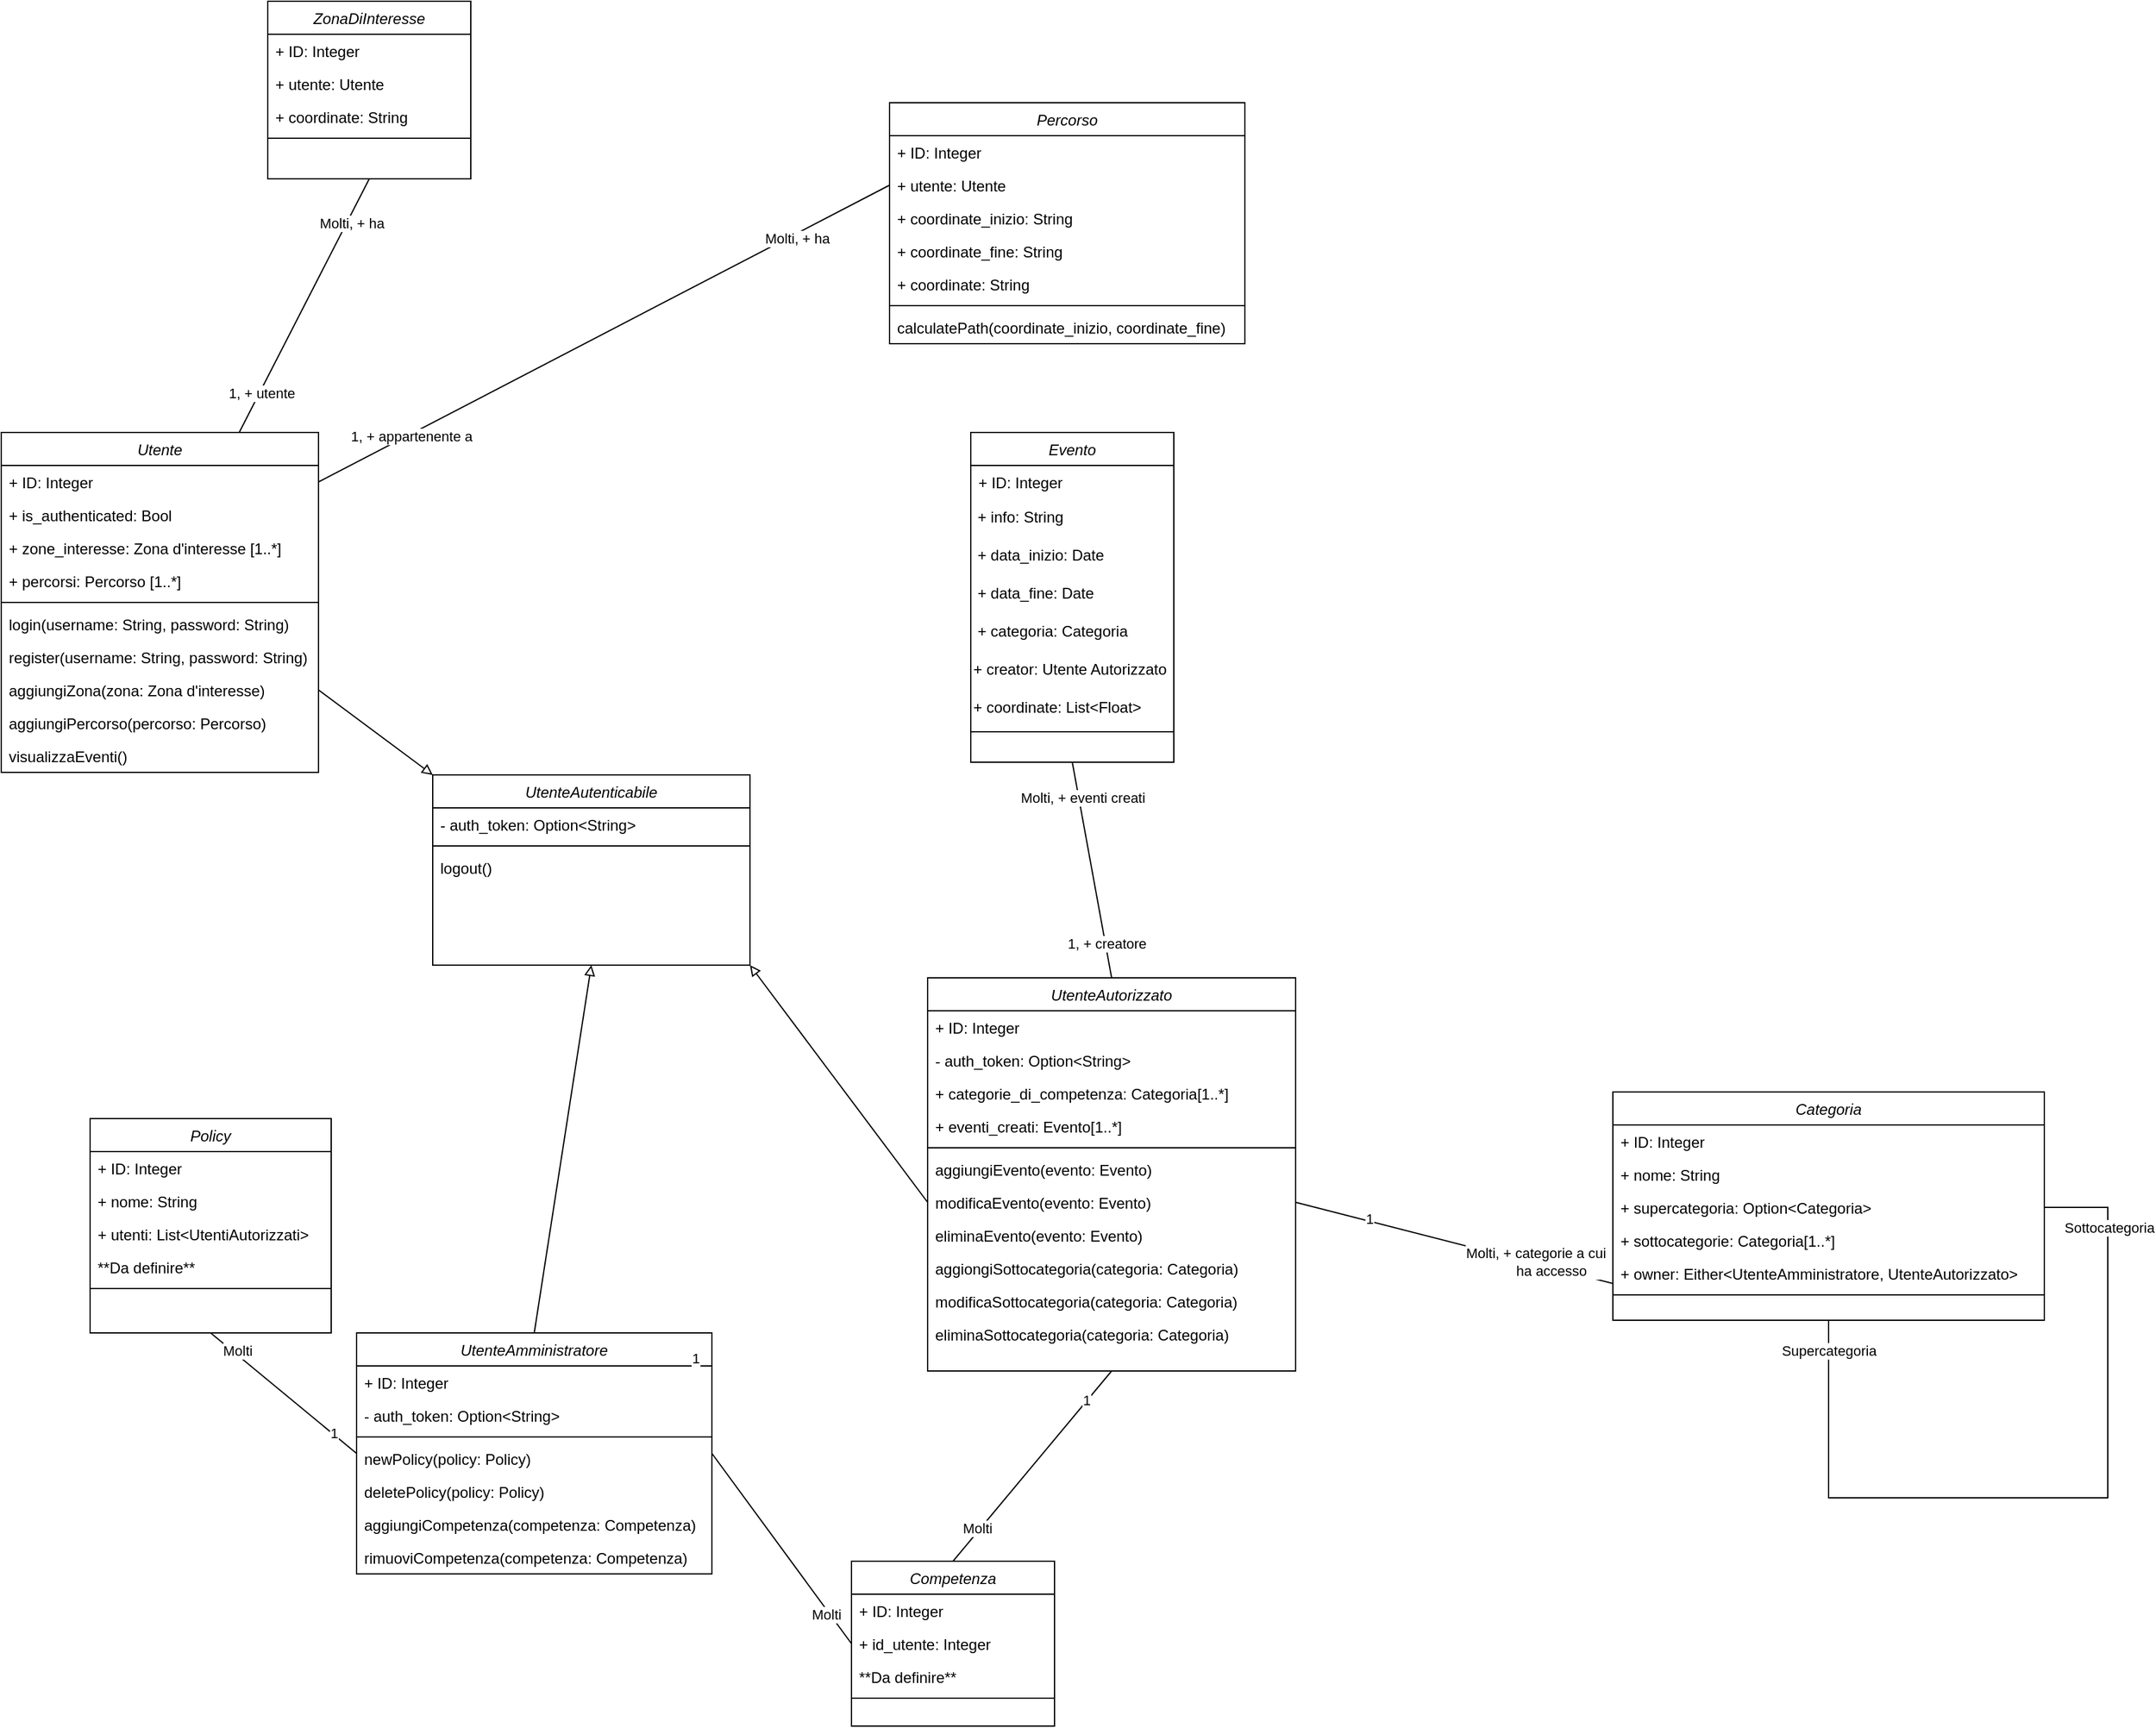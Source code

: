 <mxfile version="24.2.5" type="device">
  <diagram id="C5RBs43oDa-KdzZeNtuy" name="Page-1">
    <mxGraphModel dx="2636" dy="3229" grid="1" gridSize="10" guides="1" tooltips="1" connect="1" arrows="1" fold="1" page="1" pageScale="1" pageWidth="827" pageHeight="1169" math="0" shadow="0">
      <root>
        <mxCell id="WIyWlLk6GJQsqaUBKTNV-0" />
        <mxCell id="WIyWlLk6GJQsqaUBKTNV-1" parent="WIyWlLk6GJQsqaUBKTNV-0" />
        <mxCell id="zkfFHV4jXpPFQw0GAbJ--0" value="Utente" style="swimlane;fontStyle=2;align=center;verticalAlign=top;childLayout=stackLayout;horizontal=1;startSize=26;horizontalStack=0;resizeParent=1;resizeLast=0;collapsible=1;marginBottom=0;rounded=0;shadow=0;strokeWidth=1;" parent="WIyWlLk6GJQsqaUBKTNV-1" vertex="1">
          <mxGeometry x="-430" y="10" width="250" height="268" as="geometry">
            <mxRectangle x="220" y="120" width="160" height="26" as="alternateBounds" />
          </mxGeometry>
        </mxCell>
        <mxCell id="zkfFHV4jXpPFQw0GAbJ--1" value="+ ID: Integer" style="text;align=left;verticalAlign=top;spacingLeft=4;spacingRight=4;overflow=hidden;rotatable=0;points=[[0,0.5],[1,0.5]];portConstraint=eastwest;" parent="zkfFHV4jXpPFQw0GAbJ--0" vertex="1">
          <mxGeometry y="26" width="250" height="26" as="geometry" />
        </mxCell>
        <mxCell id="cZrbdKgeAOXJU-vo9ImC-42" value="+ is_authenticated: Bool" style="text;align=left;verticalAlign=top;spacingLeft=4;spacingRight=4;overflow=hidden;rotatable=0;points=[[0,0.5],[1,0.5]];portConstraint=eastwest;" parent="zkfFHV4jXpPFQw0GAbJ--0" vertex="1">
          <mxGeometry y="52" width="250" height="26" as="geometry" />
        </mxCell>
        <mxCell id="cZrbdKgeAOXJU-vo9ImC-11" value="+ zone_interesse: Zona d&#39;interesse [1..*]" style="text;align=left;verticalAlign=top;spacingLeft=4;spacingRight=4;overflow=hidden;rotatable=0;points=[[0,0.5],[1,0.5]];portConstraint=eastwest;" parent="zkfFHV4jXpPFQw0GAbJ--0" vertex="1">
          <mxGeometry y="78" width="250" height="26" as="geometry" />
        </mxCell>
        <mxCell id="cZrbdKgeAOXJU-vo9ImC-12" value="+ percorsi: Percorso [1..*]" style="text;align=left;verticalAlign=top;spacingLeft=4;spacingRight=4;overflow=hidden;rotatable=0;points=[[0,0.5],[1,0.5]];portConstraint=eastwest;" parent="zkfFHV4jXpPFQw0GAbJ--0" vertex="1">
          <mxGeometry y="104" width="250" height="26" as="geometry" />
        </mxCell>
        <mxCell id="zkfFHV4jXpPFQw0GAbJ--4" value="" style="line;html=1;strokeWidth=1;align=left;verticalAlign=middle;spacingTop=-1;spacingLeft=3;spacingRight=3;rotatable=0;labelPosition=right;points=[];portConstraint=eastwest;" parent="zkfFHV4jXpPFQw0GAbJ--0" vertex="1">
          <mxGeometry y="130" width="250" height="8" as="geometry" />
        </mxCell>
        <mxCell id="cZrbdKgeAOXJU-vo9ImC-37" value="login(username: String, password: String)" style="text;align=left;verticalAlign=top;spacingLeft=4;spacingRight=4;overflow=hidden;rotatable=0;points=[[0,0.5],[1,0.5]];portConstraint=eastwest;" parent="zkfFHV4jXpPFQw0GAbJ--0" vertex="1">
          <mxGeometry y="138" width="250" height="26" as="geometry" />
        </mxCell>
        <mxCell id="cZrbdKgeAOXJU-vo9ImC-38" value="register(username: String, password: String)" style="text;align=left;verticalAlign=top;spacingLeft=4;spacingRight=4;overflow=hidden;rotatable=0;points=[[0,0.5],[1,0.5]];portConstraint=eastwest;" parent="zkfFHV4jXpPFQw0GAbJ--0" vertex="1">
          <mxGeometry y="164" width="250" height="26" as="geometry" />
        </mxCell>
        <mxCell id="zNbjggIn-LUsoocqGlM0-56" value="aggiungiZona(zona: Zona d&#39;interesse)" style="text;align=left;verticalAlign=top;spacingLeft=4;spacingRight=4;overflow=hidden;rotatable=0;points=[[0,0.5],[1,0.5]];portConstraint=eastwest;" parent="zkfFHV4jXpPFQw0GAbJ--0" vertex="1">
          <mxGeometry y="190" width="250" height="26" as="geometry" />
        </mxCell>
        <mxCell id="zNbjggIn-LUsoocqGlM0-57" value="aggiungiPercorso(percorso: Percorso)" style="text;align=left;verticalAlign=top;spacingLeft=4;spacingRight=4;overflow=hidden;rotatable=0;points=[[0,0.5],[1,0.5]];portConstraint=eastwest;" parent="zkfFHV4jXpPFQw0GAbJ--0" vertex="1">
          <mxGeometry y="216" width="250" height="26" as="geometry" />
        </mxCell>
        <mxCell id="zNbjggIn-LUsoocqGlM0-58" value="visualizzaEventi()" style="text;align=left;verticalAlign=top;spacingLeft=4;spacingRight=4;overflow=hidden;rotatable=0;points=[[0,0.5],[1,0.5]];portConstraint=eastwest;" parent="zkfFHV4jXpPFQw0GAbJ--0" vertex="1">
          <mxGeometry y="242" width="250" height="26" as="geometry" />
        </mxCell>
        <mxCell id="FFZJWs_gXwAfkZ4UWd3p-1" value="Percorso" style="swimlane;fontStyle=2;align=center;verticalAlign=top;childLayout=stackLayout;horizontal=1;startSize=26;horizontalStack=0;resizeParent=1;resizeLast=0;collapsible=1;marginBottom=0;rounded=0;shadow=0;strokeWidth=1;" parent="WIyWlLk6GJQsqaUBKTNV-1" vertex="1">
          <mxGeometry x="270" y="-250" width="280" height="190" as="geometry">
            <mxRectangle x="220" y="120" width="160" height="26" as="alternateBounds" />
          </mxGeometry>
        </mxCell>
        <mxCell id="FFZJWs_gXwAfkZ4UWd3p-2" value="+ ID: Integer" style="text;align=left;verticalAlign=top;spacingLeft=4;spacingRight=4;overflow=hidden;rotatable=0;points=[[0,0.5],[1,0.5]];portConstraint=eastwest;" parent="FFZJWs_gXwAfkZ4UWd3p-1" vertex="1">
          <mxGeometry y="26" width="280" height="26" as="geometry" />
        </mxCell>
        <mxCell id="zNbjggIn-LUsoocqGlM0-65" value="+ utente: Utente" style="text;align=left;verticalAlign=top;spacingLeft=4;spacingRight=4;overflow=hidden;rotatable=0;points=[[0,0.5],[1,0.5]];portConstraint=eastwest;" parent="FFZJWs_gXwAfkZ4UWd3p-1" vertex="1">
          <mxGeometry y="52" width="280" height="26" as="geometry" />
        </mxCell>
        <mxCell id="zNbjggIn-LUsoocqGlM0-66" value="+ coordinate_inizio: String" style="text;align=left;verticalAlign=top;spacingLeft=4;spacingRight=4;overflow=hidden;rotatable=0;points=[[0,0.5],[1,0.5]];portConstraint=eastwest;" parent="FFZJWs_gXwAfkZ4UWd3p-1" vertex="1">
          <mxGeometry y="78" width="280" height="26" as="geometry" />
        </mxCell>
        <mxCell id="sQRJ3BKuttc2DTppSsqU-7" value="+ coordinate_fine: String" style="text;align=left;verticalAlign=top;spacingLeft=4;spacingRight=4;overflow=hidden;rotatable=0;points=[[0,0.5],[1,0.5]];portConstraint=eastwest;" vertex="1" parent="FFZJWs_gXwAfkZ4UWd3p-1">
          <mxGeometry y="104" width="280" height="26" as="geometry" />
        </mxCell>
        <mxCell id="sQRJ3BKuttc2DTppSsqU-8" value="+ coordinate: String" style="text;align=left;verticalAlign=top;spacingLeft=4;spacingRight=4;overflow=hidden;rotatable=0;points=[[0,0.5],[1,0.5]];portConstraint=eastwest;" vertex="1" parent="FFZJWs_gXwAfkZ4UWd3p-1">
          <mxGeometry y="130" width="280" height="26" as="geometry" />
        </mxCell>
        <mxCell id="FFZJWs_gXwAfkZ4UWd3p-3" value="" style="line;html=1;strokeWidth=1;align=left;verticalAlign=middle;spacingTop=-1;spacingLeft=3;spacingRight=3;rotatable=0;labelPosition=right;points=[];portConstraint=eastwest;" parent="FFZJWs_gXwAfkZ4UWd3p-1" vertex="1">
          <mxGeometry y="156" width="280" height="8" as="geometry" />
        </mxCell>
        <mxCell id="zNbjggIn-LUsoocqGlM0-47" value="calculatePath(coordinate_inizio, coordinate_fine)" style="text;align=left;verticalAlign=top;spacingLeft=4;spacingRight=4;overflow=hidden;rotatable=0;points=[[0,0.5],[1,0.5]];portConstraint=eastwest;" parent="FFZJWs_gXwAfkZ4UWd3p-1" vertex="1">
          <mxGeometry y="164" width="280" height="26" as="geometry" />
        </mxCell>
        <mxCell id="FFZJWs_gXwAfkZ4UWd3p-11" value="UtenteAutorizzato" style="swimlane;fontStyle=2;align=center;verticalAlign=top;childLayout=stackLayout;horizontal=1;startSize=26;horizontalStack=0;resizeParent=1;resizeLast=0;collapsible=1;marginBottom=0;rounded=0;shadow=0;strokeWidth=1;" parent="WIyWlLk6GJQsqaUBKTNV-1" vertex="1">
          <mxGeometry x="300" y="440" width="290" height="310" as="geometry">
            <mxRectangle x="220" y="120" width="160" height="26" as="alternateBounds" />
          </mxGeometry>
        </mxCell>
        <mxCell id="FFZJWs_gXwAfkZ4UWd3p-12" value="+ ID: Integer" style="text;align=left;verticalAlign=top;spacingLeft=4;spacingRight=4;overflow=hidden;rotatable=0;points=[[0,0.5],[1,0.5]];portConstraint=eastwest;" parent="FFZJWs_gXwAfkZ4UWd3p-11" vertex="1">
          <mxGeometry y="26" width="290" height="26" as="geometry" />
        </mxCell>
        <mxCell id="sQRJ3BKuttc2DTppSsqU-1" value="- auth_token: Option&lt;String&gt;" style="text;align=left;verticalAlign=top;spacingLeft=4;spacingRight=4;overflow=hidden;rotatable=0;points=[[0,0.5],[1,0.5]];portConstraint=eastwest;" vertex="1" parent="FFZJWs_gXwAfkZ4UWd3p-11">
          <mxGeometry y="52" width="290" height="26" as="geometry" />
        </mxCell>
        <mxCell id="cZrbdKgeAOXJU-vo9ImC-10" value="+ categorie_di_competenza: Categoria[1..*]" style="text;align=left;verticalAlign=top;spacingLeft=4;spacingRight=4;overflow=hidden;rotatable=0;points=[[0,0.5],[1,0.5]];portConstraint=eastwest;" parent="FFZJWs_gXwAfkZ4UWd3p-11" vertex="1">
          <mxGeometry y="78" width="290" height="26" as="geometry" />
        </mxCell>
        <mxCell id="cZrbdKgeAOXJU-vo9ImC-26" value="+ eventi_creati: Evento[1..*]" style="text;align=left;verticalAlign=top;spacingLeft=4;spacingRight=4;overflow=hidden;rotatable=0;points=[[0,0.5],[1,0.5]];portConstraint=eastwest;" parent="FFZJWs_gXwAfkZ4UWd3p-11" vertex="1">
          <mxGeometry y="104" width="290" height="26" as="geometry" />
        </mxCell>
        <mxCell id="FFZJWs_gXwAfkZ4UWd3p-13" value="" style="line;html=1;strokeWidth=1;align=left;verticalAlign=middle;spacingTop=-1;spacingLeft=3;spacingRight=3;rotatable=0;labelPosition=right;points=[];portConstraint=eastwest;" parent="FFZJWs_gXwAfkZ4UWd3p-11" vertex="1">
          <mxGeometry y="130" width="290" height="8" as="geometry" />
        </mxCell>
        <mxCell id="FFZJWs_gXwAfkZ4UWd3p-22" value="aggiungiEvento(evento: Evento)" style="text;align=left;verticalAlign=top;spacingLeft=4;spacingRight=4;overflow=hidden;rotatable=0;points=[[0,0.5],[1,0.5]];portConstraint=eastwest;" parent="FFZJWs_gXwAfkZ4UWd3p-11" vertex="1">
          <mxGeometry y="138" width="290" height="26" as="geometry" />
        </mxCell>
        <mxCell id="zNbjggIn-LUsoocqGlM0-24" value="modificaEvento(evento: Evento)" style="text;align=left;verticalAlign=top;spacingLeft=4;spacingRight=4;overflow=hidden;rotatable=0;points=[[0,0.5],[1,0.5]];portConstraint=eastwest;" parent="FFZJWs_gXwAfkZ4UWd3p-11" vertex="1">
          <mxGeometry y="164" width="290" height="26" as="geometry" />
        </mxCell>
        <mxCell id="zNbjggIn-LUsoocqGlM0-25" value="eliminaEvento(evento: Evento)" style="text;align=left;verticalAlign=top;spacingLeft=4;spacingRight=4;overflow=hidden;rotatable=0;points=[[0,0.5],[1,0.5]];portConstraint=eastwest;" parent="FFZJWs_gXwAfkZ4UWd3p-11" vertex="1">
          <mxGeometry y="190" width="290" height="26" as="geometry" />
        </mxCell>
        <mxCell id="zNbjggIn-LUsoocqGlM0-26" value="aggiongiSottocategoria(categoria: Categoria)" style="text;align=left;verticalAlign=top;spacingLeft=4;spacingRight=4;overflow=hidden;rotatable=0;points=[[0,0.5],[1,0.5]];portConstraint=eastwest;" parent="FFZJWs_gXwAfkZ4UWd3p-11" vertex="1">
          <mxGeometry y="216" width="290" height="26" as="geometry" />
        </mxCell>
        <mxCell id="zNbjggIn-LUsoocqGlM0-48" value="modificaSottocategoria(categoria: Categoria)" style="text;align=left;verticalAlign=top;spacingLeft=4;spacingRight=4;overflow=hidden;rotatable=0;points=[[0,0.5],[1,0.5]];portConstraint=eastwest;" parent="FFZJWs_gXwAfkZ4UWd3p-11" vertex="1">
          <mxGeometry y="242" width="290" height="26" as="geometry" />
        </mxCell>
        <mxCell id="zNbjggIn-LUsoocqGlM0-49" value="eliminaSottocategoria(categoria: Categoria)" style="text;align=left;verticalAlign=top;spacingLeft=4;spacingRight=4;overflow=hidden;rotatable=0;points=[[0,0.5],[1,0.5]];portConstraint=eastwest;" parent="FFZJWs_gXwAfkZ4UWd3p-11" vertex="1">
          <mxGeometry y="268" width="290" height="26" as="geometry" />
        </mxCell>
        <mxCell id="FFZJWs_gXwAfkZ4UWd3p-17" value="" style="rounded=0;orthogonalLoop=1;jettySize=auto;html=1;exitX=1;exitY=0.5;exitDx=0;exitDy=0;entryX=0;entryY=0.5;entryDx=0;entryDy=0;endArrow=none;endFill=0;" parent="WIyWlLk6GJQsqaUBKTNV-1" source="zkfFHV4jXpPFQw0GAbJ--1" target="zNbjggIn-LUsoocqGlM0-65" edge="1">
          <mxGeometry relative="1" as="geometry">
            <mxPoint x="140" y="-67.0" as="targetPoint" />
          </mxGeometry>
        </mxCell>
        <mxCell id="FFZJWs_gXwAfkZ4UWd3p-41" value="1, + appartenente a" style="edgeLabel;html=1;align=center;verticalAlign=middle;resizable=0;points=[];" parent="FFZJWs_gXwAfkZ4UWd3p-17" vertex="1" connectable="0">
          <mxGeometry x="-0.681" y="-1" relative="1" as="geometry">
            <mxPoint as="offset" />
          </mxGeometry>
        </mxCell>
        <mxCell id="FFZJWs_gXwAfkZ4UWd3p-42" value="Molti, + ha" style="edgeLabel;html=1;align=center;verticalAlign=middle;resizable=0;points=[];" parent="FFZJWs_gXwAfkZ4UWd3p-17" vertex="1" connectable="0">
          <mxGeometry x="0.67" y="-3" relative="1" as="geometry">
            <mxPoint as="offset" />
          </mxGeometry>
        </mxCell>
        <mxCell id="FFZJWs_gXwAfkZ4UWd3p-23" value="Evento" style="swimlane;fontStyle=2;align=center;verticalAlign=top;childLayout=stackLayout;horizontal=1;startSize=26;horizontalStack=0;resizeParent=1;resizeLast=0;collapsible=1;marginBottom=0;rounded=0;shadow=0;strokeWidth=1;" parent="WIyWlLk6GJQsqaUBKTNV-1" vertex="1">
          <mxGeometry x="334" y="10" width="160" height="260" as="geometry">
            <mxRectangle x="220" y="120" width="160" height="26" as="alternateBounds" />
          </mxGeometry>
        </mxCell>
        <mxCell id="FFZJWs_gXwAfkZ4UWd3p-24" value="+ ID: Integer" style="text;align=left;verticalAlign=top;spacingLeft=4;spacingRight=4;overflow=hidden;rotatable=0;points=[[0,0.5],[1,0.5]];portConstraint=eastwest;" parent="FFZJWs_gXwAfkZ4UWd3p-23" vertex="1">
          <mxGeometry y="26" width="160" height="26" as="geometry" />
        </mxCell>
        <mxCell id="zNbjggIn-LUsoocqGlM0-15" value="&amp;nbsp;+ info: String" style="text;html=1;align=left;verticalAlign=middle;whiteSpace=wrap;rounded=0;" parent="FFZJWs_gXwAfkZ4UWd3p-23" vertex="1">
          <mxGeometry y="52" width="160" height="30" as="geometry" />
        </mxCell>
        <mxCell id="zNbjggIn-LUsoocqGlM0-16" value="&amp;nbsp;+ data_inizio: Date" style="text;html=1;align=left;verticalAlign=middle;whiteSpace=wrap;rounded=0;" parent="FFZJWs_gXwAfkZ4UWd3p-23" vertex="1">
          <mxGeometry y="82" width="160" height="30" as="geometry" />
        </mxCell>
        <mxCell id="zNbjggIn-LUsoocqGlM0-17" value="&amp;nbsp;+ data_fine: Date" style="text;html=1;align=left;verticalAlign=middle;whiteSpace=wrap;rounded=0;" parent="FFZJWs_gXwAfkZ4UWd3p-23" vertex="1">
          <mxGeometry y="112" width="160" height="30" as="geometry" />
        </mxCell>
        <mxCell id="xwgDeRf7Foe9UnqN_Oi5-0" value="&amp;nbsp;+ categoria: Categoria" style="text;html=1;align=left;verticalAlign=middle;whiteSpace=wrap;rounded=0;" parent="FFZJWs_gXwAfkZ4UWd3p-23" vertex="1">
          <mxGeometry y="142" width="160" height="30" as="geometry" />
        </mxCell>
        <mxCell id="cZrbdKgeAOXJU-vo9ImC-1" value="+ creator: Utente Autorizzato" style="text;html=1;align=left;verticalAlign=middle;whiteSpace=wrap;rounded=0;" parent="FFZJWs_gXwAfkZ4UWd3p-23" vertex="1">
          <mxGeometry y="172" width="160" height="30" as="geometry" />
        </mxCell>
        <mxCell id="sQRJ3BKuttc2DTppSsqU-6" value="+ coordinate: List&amp;lt;Float&amp;gt;" style="text;html=1;align=left;verticalAlign=middle;whiteSpace=wrap;rounded=0;" vertex="1" parent="FFZJWs_gXwAfkZ4UWd3p-23">
          <mxGeometry y="202" width="160" height="30" as="geometry" />
        </mxCell>
        <mxCell id="FFZJWs_gXwAfkZ4UWd3p-25" value="" style="line;html=1;strokeWidth=1;align=left;verticalAlign=middle;spacingTop=-1;spacingLeft=3;spacingRight=3;rotatable=0;labelPosition=right;points=[];portConstraint=eastwest;" parent="FFZJWs_gXwAfkZ4UWd3p-23" vertex="1">
          <mxGeometry y="232" width="160" height="8" as="geometry" />
        </mxCell>
        <mxCell id="zNbjggIn-LUsoocqGlM0-8" value="" style="rounded=0;orthogonalLoop=1;jettySize=auto;html=1;exitX=0.5;exitY=0;exitDx=0;exitDy=0;entryX=0.5;entryY=1;entryDx=0;entryDy=0;endArrow=none;endFill=0;" parent="WIyWlLk6GJQsqaUBKTNV-1" source="FFZJWs_gXwAfkZ4UWd3p-11" target="FFZJWs_gXwAfkZ4UWd3p-23" edge="1">
          <mxGeometry relative="1" as="geometry">
            <mxPoint x="290" y="349" as="sourcePoint" />
            <mxPoint x="727.0" y="552" as="targetPoint" />
          </mxGeometry>
        </mxCell>
        <mxCell id="zNbjggIn-LUsoocqGlM0-9" value="1, + creatore" style="edgeLabel;html=1;align=center;verticalAlign=middle;resizable=0;points=[];" parent="zNbjggIn-LUsoocqGlM0-8" vertex="1" connectable="0">
          <mxGeometry x="-0.681" y="-1" relative="1" as="geometry">
            <mxPoint as="offset" />
          </mxGeometry>
        </mxCell>
        <mxCell id="zNbjggIn-LUsoocqGlM0-10" value="Molti, + eventi creati" style="edgeLabel;html=1;align=center;verticalAlign=middle;resizable=0;points=[];" parent="zNbjggIn-LUsoocqGlM0-8" vertex="1" connectable="0">
          <mxGeometry x="0.67" y="-3" relative="1" as="geometry">
            <mxPoint as="offset" />
          </mxGeometry>
        </mxCell>
        <mxCell id="cZrbdKgeAOXJU-vo9ImC-45" style="edgeStyle=none;rounded=0;orthogonalLoop=1;jettySize=auto;html=1;exitX=0.5;exitY=0;exitDx=0;exitDy=0;entryX=0.5;entryY=1;entryDx=0;entryDy=0;endArrow=block;endFill=0;" parent="WIyWlLk6GJQsqaUBKTNV-1" source="zNbjggIn-LUsoocqGlM0-18" target="cZrbdKgeAOXJU-vo9ImC-30" edge="1">
          <mxGeometry relative="1" as="geometry" />
        </mxCell>
        <mxCell id="zNbjggIn-LUsoocqGlM0-18" value="UtenteAmministratore" style="swimlane;fontStyle=2;align=center;verticalAlign=top;childLayout=stackLayout;horizontal=1;startSize=26;horizontalStack=0;resizeParent=1;resizeLast=0;collapsible=1;marginBottom=0;rounded=0;shadow=0;strokeWidth=1;" parent="WIyWlLk6GJQsqaUBKTNV-1" vertex="1">
          <mxGeometry x="-150" y="720" width="280" height="190" as="geometry">
            <mxRectangle x="220" y="120" width="160" height="26" as="alternateBounds" />
          </mxGeometry>
        </mxCell>
        <mxCell id="zNbjggIn-LUsoocqGlM0-19" value="+ ID: Integer" style="text;align=left;verticalAlign=top;spacingLeft=4;spacingRight=4;overflow=hidden;rotatable=0;points=[[0,0.5],[1,0.5]];portConstraint=eastwest;" parent="zNbjggIn-LUsoocqGlM0-18" vertex="1">
          <mxGeometry y="26" width="280" height="26" as="geometry" />
        </mxCell>
        <mxCell id="sQRJ3BKuttc2DTppSsqU-2" value="- auth_token: Option&lt;String&gt;" style="text;align=left;verticalAlign=top;spacingLeft=4;spacingRight=4;overflow=hidden;rotatable=0;points=[[0,0.5],[1,0.5]];portConstraint=eastwest;" vertex="1" parent="zNbjggIn-LUsoocqGlM0-18">
          <mxGeometry y="52" width="280" height="26" as="geometry" />
        </mxCell>
        <mxCell id="zNbjggIn-LUsoocqGlM0-20" value="" style="line;html=1;strokeWidth=1;align=left;verticalAlign=middle;spacingTop=-1;spacingLeft=3;spacingRight=3;rotatable=0;labelPosition=right;points=[];portConstraint=eastwest;" parent="zNbjggIn-LUsoocqGlM0-18" vertex="1">
          <mxGeometry y="78" width="280" height="8" as="geometry" />
        </mxCell>
        <mxCell id="zNbjggIn-LUsoocqGlM0-36" value="newPolicy(policy: Policy)" style="text;align=left;verticalAlign=top;spacingLeft=4;spacingRight=4;overflow=hidden;rotatable=0;points=[[0,0.5],[1,0.5]];portConstraint=eastwest;" parent="zNbjggIn-LUsoocqGlM0-18" vertex="1">
          <mxGeometry y="86" width="280" height="26" as="geometry" />
        </mxCell>
        <mxCell id="zNbjggIn-LUsoocqGlM0-37" value="deletePolicy(policy: Policy)" style="text;align=left;verticalAlign=top;spacingLeft=4;spacingRight=4;overflow=hidden;rotatable=0;points=[[0,0.5],[1,0.5]];portConstraint=eastwest;" parent="zNbjggIn-LUsoocqGlM0-18" vertex="1">
          <mxGeometry y="112" width="280" height="26" as="geometry" />
        </mxCell>
        <mxCell id="sQRJ3BKuttc2DTppSsqU-4" value="aggiungiCompetenza(competenza: Competenza)" style="text;align=left;verticalAlign=top;spacingLeft=4;spacingRight=4;overflow=hidden;rotatable=0;points=[[0,0.5],[1,0.5]];portConstraint=eastwest;" vertex="1" parent="zNbjggIn-LUsoocqGlM0-18">
          <mxGeometry y="138" width="280" height="26" as="geometry" />
        </mxCell>
        <mxCell id="sQRJ3BKuttc2DTppSsqU-5" value="rimuoviCompetenza(competenza: Competenza)" style="text;align=left;verticalAlign=top;spacingLeft=4;spacingRight=4;overflow=hidden;rotatable=0;points=[[0,0.5],[1,0.5]];portConstraint=eastwest;" vertex="1" parent="zNbjggIn-LUsoocqGlM0-18">
          <mxGeometry y="164" width="280" height="26" as="geometry" />
        </mxCell>
        <mxCell id="zNbjggIn-LUsoocqGlM0-28" value="ZonaDiInteresse" style="swimlane;fontStyle=2;align=center;verticalAlign=top;childLayout=stackLayout;horizontal=1;startSize=26;horizontalStack=0;resizeParent=1;resizeLast=0;collapsible=1;marginBottom=0;rounded=0;shadow=0;strokeWidth=1;" parent="WIyWlLk6GJQsqaUBKTNV-1" vertex="1">
          <mxGeometry x="-220" y="-330" width="160" height="140" as="geometry">
            <mxRectangle x="220" y="120" width="160" height="26" as="alternateBounds" />
          </mxGeometry>
        </mxCell>
        <mxCell id="zNbjggIn-LUsoocqGlM0-29" value="+ ID: Integer" style="text;align=left;verticalAlign=top;spacingLeft=4;spacingRight=4;overflow=hidden;rotatable=0;points=[[0,0.5],[1,0.5]];portConstraint=eastwest;" parent="zNbjggIn-LUsoocqGlM0-28" vertex="1">
          <mxGeometry y="26" width="160" height="26" as="geometry" />
        </mxCell>
        <mxCell id="zNbjggIn-LUsoocqGlM0-32" value="+ utente: Utente" style="text;align=left;verticalAlign=top;spacingLeft=4;spacingRight=4;overflow=hidden;rotatable=0;points=[[0,0.5],[1,0.5]];portConstraint=eastwest;" parent="zNbjggIn-LUsoocqGlM0-28" vertex="1">
          <mxGeometry y="52" width="160" height="26" as="geometry" />
        </mxCell>
        <mxCell id="zNbjggIn-LUsoocqGlM0-63" value="+ coordinate: String" style="text;align=left;verticalAlign=top;spacingLeft=4;spacingRight=4;overflow=hidden;rotatable=0;points=[[0,0.5],[1,0.5]];portConstraint=eastwest;" parent="zNbjggIn-LUsoocqGlM0-28" vertex="1">
          <mxGeometry y="78" width="160" height="26" as="geometry" />
        </mxCell>
        <mxCell id="zNbjggIn-LUsoocqGlM0-30" value="" style="line;html=1;strokeWidth=1;align=left;verticalAlign=middle;spacingTop=-1;spacingLeft=3;spacingRight=3;rotatable=0;labelPosition=right;points=[];portConstraint=eastwest;" parent="zNbjggIn-LUsoocqGlM0-28" vertex="1">
          <mxGeometry y="104" width="160" height="8" as="geometry" />
        </mxCell>
        <mxCell id="zNbjggIn-LUsoocqGlM0-33" value="" style="rounded=0;orthogonalLoop=1;jettySize=auto;html=1;exitX=0.75;exitY=0;exitDx=0;exitDy=0;entryX=0.5;entryY=1;entryDx=0;entryDy=0;endArrow=none;endFill=0;" parent="WIyWlLk6GJQsqaUBKTNV-1" source="zkfFHV4jXpPFQw0GAbJ--0" target="zNbjggIn-LUsoocqGlM0-28" edge="1">
          <mxGeometry relative="1" as="geometry">
            <mxPoint x="-220" y="-90" as="sourcePoint" />
            <mxPoint x="150" y="-86" as="targetPoint" />
          </mxGeometry>
        </mxCell>
        <mxCell id="zNbjggIn-LUsoocqGlM0-34" value="1, + utente" style="edgeLabel;html=1;align=center;verticalAlign=middle;resizable=0;points=[];" parent="zNbjggIn-LUsoocqGlM0-33" vertex="1" connectable="0">
          <mxGeometry x="-0.681" y="-1" relative="1" as="geometry">
            <mxPoint as="offset" />
          </mxGeometry>
        </mxCell>
        <mxCell id="zNbjggIn-LUsoocqGlM0-35" value="Molti, + ha" style="edgeLabel;html=1;align=center;verticalAlign=middle;resizable=0;points=[];" parent="zNbjggIn-LUsoocqGlM0-33" vertex="1" connectable="0">
          <mxGeometry x="0.67" y="-3" relative="1" as="geometry">
            <mxPoint as="offset" />
          </mxGeometry>
        </mxCell>
        <mxCell id="zNbjggIn-LUsoocqGlM0-42" value="" style="rounded=0;orthogonalLoop=1;jettySize=auto;html=1;exitX=0;exitY=0.5;exitDx=0;exitDy=0;endArrow=none;endFill=0;entryX=0.5;entryY=1;entryDx=0;entryDy=0;" parent="WIyWlLk6GJQsqaUBKTNV-1" target="zNbjggIn-LUsoocqGlM0-38" edge="1" source="zNbjggIn-LUsoocqGlM0-18">
          <mxGeometry relative="1" as="geometry">
            <mxPoint x="-130" y="822.93" as="sourcePoint" />
            <mxPoint x="20" y="701.95" as="targetPoint" />
          </mxGeometry>
        </mxCell>
        <mxCell id="zNbjggIn-LUsoocqGlM0-43" value="1" style="edgeLabel;html=1;align=center;verticalAlign=middle;resizable=0;points=[];" parent="zNbjggIn-LUsoocqGlM0-42" vertex="1" connectable="0">
          <mxGeometry x="-0.681" y="-1" relative="1" as="geometry">
            <mxPoint as="offset" />
          </mxGeometry>
        </mxCell>
        <mxCell id="zNbjggIn-LUsoocqGlM0-44" value="Molti" style="edgeLabel;html=1;align=center;verticalAlign=middle;resizable=0;points=[];" parent="zNbjggIn-LUsoocqGlM0-42" vertex="1" connectable="0">
          <mxGeometry x="0.67" y="-3" relative="1" as="geometry">
            <mxPoint as="offset" />
          </mxGeometry>
        </mxCell>
        <mxCell id="zNbjggIn-LUsoocqGlM0-67" value="Competenza" style="swimlane;fontStyle=2;align=center;verticalAlign=top;childLayout=stackLayout;horizontal=1;startSize=26;horizontalStack=0;resizeParent=1;resizeLast=0;collapsible=1;marginBottom=0;rounded=0;shadow=0;strokeWidth=1;" parent="WIyWlLk6GJQsqaUBKTNV-1" vertex="1">
          <mxGeometry x="240" y="900" width="160" height="130" as="geometry">
            <mxRectangle x="60" y="310" width="160" height="26" as="alternateBounds" />
          </mxGeometry>
        </mxCell>
        <mxCell id="zNbjggIn-LUsoocqGlM0-68" value="+ ID: Integer" style="text;align=left;verticalAlign=top;spacingLeft=4;spacingRight=4;overflow=hidden;rotatable=0;points=[[0,0.5],[1,0.5]];portConstraint=eastwest;" parent="zNbjggIn-LUsoocqGlM0-67" vertex="1">
          <mxGeometry y="26" width="160" height="26" as="geometry" />
        </mxCell>
        <mxCell id="zNbjggIn-LUsoocqGlM0-74" value="+ id_utente: Integer" style="text;align=left;verticalAlign=top;spacingLeft=4;spacingRight=4;overflow=hidden;rotatable=0;points=[[0,0.5],[1,0.5]];portConstraint=eastwest;" parent="zNbjggIn-LUsoocqGlM0-67" vertex="1">
          <mxGeometry y="52" width="160" height="26" as="geometry" />
        </mxCell>
        <mxCell id="zNbjggIn-LUsoocqGlM0-69" value="**Da definire**" style="text;align=left;verticalAlign=top;spacingLeft=4;spacingRight=4;overflow=hidden;rotatable=0;points=[[0,0.5],[1,0.5]];portConstraint=eastwest;" parent="zNbjggIn-LUsoocqGlM0-67" vertex="1">
          <mxGeometry y="78" width="160" height="26" as="geometry" />
        </mxCell>
        <mxCell id="zNbjggIn-LUsoocqGlM0-70" value="" style="line;html=1;strokeWidth=1;align=left;verticalAlign=middle;spacingTop=-1;spacingLeft=3;spacingRight=3;rotatable=0;labelPosition=right;points=[];portConstraint=eastwest;" parent="zNbjggIn-LUsoocqGlM0-67" vertex="1">
          <mxGeometry y="104" width="160" height="8" as="geometry" />
        </mxCell>
        <mxCell id="zNbjggIn-LUsoocqGlM0-71" value="" style="rounded=0;orthogonalLoop=1;jettySize=auto;html=1;entryX=0;entryY=0.5;entryDx=0;entryDy=0;endArrow=none;endFill=0;exitX=1;exitY=0.5;exitDx=0;exitDy=0;" parent="WIyWlLk6GJQsqaUBKTNV-1" target="zNbjggIn-LUsoocqGlM0-74" edge="1" source="zNbjggIn-LUsoocqGlM0-18">
          <mxGeometry relative="1" as="geometry">
            <mxPoint x="110" y="853" as="sourcePoint" />
            <mxPoint x="169" y="839.02" as="targetPoint" />
          </mxGeometry>
        </mxCell>
        <mxCell id="zNbjggIn-LUsoocqGlM0-72" value="1" style="edgeLabel;html=1;align=center;verticalAlign=middle;resizable=0;points=[];" parent="zNbjggIn-LUsoocqGlM0-71" vertex="1" connectable="0">
          <mxGeometry x="-0.681" y="-1" relative="1" as="geometry">
            <mxPoint x="-30" y="-100" as="offset" />
          </mxGeometry>
        </mxCell>
        <mxCell id="zNbjggIn-LUsoocqGlM0-73" value="Molti" style="edgeLabel;html=1;align=center;verticalAlign=middle;resizable=0;points=[];" parent="zNbjggIn-LUsoocqGlM0-71" vertex="1" connectable="0">
          <mxGeometry x="0.67" y="-3" relative="1" as="geometry">
            <mxPoint as="offset" />
          </mxGeometry>
        </mxCell>
        <mxCell id="lhMbLvEp6yjlirxGs6l1-14" value="" style="rounded=0;orthogonalLoop=1;jettySize=auto;html=1;entryX=0.5;entryY=0;entryDx=0;entryDy=0;endArrow=none;endFill=0;exitX=0.5;exitY=1;exitDx=0;exitDy=0;" parent="WIyWlLk6GJQsqaUBKTNV-1" source="FFZJWs_gXwAfkZ4UWd3p-11" target="zNbjggIn-LUsoocqGlM0-67" edge="1">
          <mxGeometry relative="1" as="geometry">
            <mxPoint y="768.02" as="sourcePoint" />
            <mxPoint x="169" y="972.02" as="targetPoint" />
          </mxGeometry>
        </mxCell>
        <mxCell id="lhMbLvEp6yjlirxGs6l1-15" value="1" style="edgeLabel;html=1;align=center;verticalAlign=middle;resizable=0;points=[];" parent="lhMbLvEp6yjlirxGs6l1-14" vertex="1" connectable="0">
          <mxGeometry x="-0.681" y="-1" relative="1" as="geometry">
            <mxPoint as="offset" />
          </mxGeometry>
        </mxCell>
        <mxCell id="lhMbLvEp6yjlirxGs6l1-16" value="Molti" style="edgeLabel;html=1;align=center;verticalAlign=middle;resizable=0;points=[];" parent="lhMbLvEp6yjlirxGs6l1-14" vertex="1" connectable="0">
          <mxGeometry x="0.67" y="-3" relative="1" as="geometry">
            <mxPoint as="offset" />
          </mxGeometry>
        </mxCell>
        <mxCell id="xwgDeRf7Foe9UnqN_Oi5-1" style="rounded=0;orthogonalLoop=1;jettySize=auto;html=1;exitX=1;exitY=0.5;exitDx=0;exitDy=0;entryX=0;entryY=0.5;entryDx=0;entryDy=0;endArrow=none;endFill=0;" parent="WIyWlLk6GJQsqaUBKTNV-1" source="zNbjggIn-LUsoocqGlM0-24" edge="1">
          <mxGeometry relative="1" as="geometry">
            <mxPoint x="840" y="681.0" as="targetPoint" />
            <mxPoint x="600" y="250" as="sourcePoint" />
          </mxGeometry>
        </mxCell>
        <mxCell id="xwgDeRf7Foe9UnqN_Oi5-2" value="1" style="edgeLabel;html=1;align=center;verticalAlign=middle;resizable=0;points=[];" parent="xwgDeRf7Foe9UnqN_Oi5-1" vertex="1" connectable="0">
          <mxGeometry x="-0.54" y="1" relative="1" as="geometry">
            <mxPoint y="-1" as="offset" />
          </mxGeometry>
        </mxCell>
        <mxCell id="xwgDeRf7Foe9UnqN_Oi5-3" value="&lt;div&gt;Molti, + categorie a cui&lt;br&gt;&lt;/div&gt;&lt;div&gt;&amp;nbsp;&amp;nbsp;&amp;nbsp;&amp;nbsp;&amp;nbsp;&amp;nbsp;&amp;nbsp; ha accesso&lt;/div&gt;" style="edgeLabel;html=1;align=center;verticalAlign=middle;resizable=0;points=[];" parent="xwgDeRf7Foe9UnqN_Oi5-1" vertex="1" connectable="0">
          <mxGeometry x="0.5" y="1" relative="1" as="geometry">
            <mxPoint x="1" as="offset" />
          </mxGeometry>
        </mxCell>
        <mxCell id="xwgDeRf7Foe9UnqN_Oi5-5" value="Categoria" style="swimlane;fontStyle=2;align=center;verticalAlign=top;childLayout=stackLayout;horizontal=1;startSize=26;horizontalStack=0;resizeParent=1;resizeLast=0;collapsible=1;marginBottom=0;rounded=0;shadow=0;strokeWidth=1;" parent="WIyWlLk6GJQsqaUBKTNV-1" vertex="1">
          <mxGeometry x="840" y="530" width="340" height="180" as="geometry">
            <mxRectangle x="220" y="120" width="160" height="26" as="alternateBounds" />
          </mxGeometry>
        </mxCell>
        <mxCell id="xwgDeRf7Foe9UnqN_Oi5-6" value="+ ID: Integer" style="text;align=left;verticalAlign=top;spacingLeft=4;spacingRight=4;overflow=hidden;rotatable=0;points=[[0,0.5],[1,0.5]];portConstraint=eastwest;" parent="xwgDeRf7Foe9UnqN_Oi5-5" vertex="1">
          <mxGeometry y="26" width="340" height="26" as="geometry" />
        </mxCell>
        <mxCell id="xwgDeRf7Foe9UnqN_Oi5-7" value="+ nome: String" style="text;align=left;verticalAlign=top;spacingLeft=4;spacingRight=4;overflow=hidden;rotatable=0;points=[[0,0.5],[1,0.5]];portConstraint=eastwest;" parent="xwgDeRf7Foe9UnqN_Oi5-5" vertex="1">
          <mxGeometry y="52" width="340" height="26" as="geometry" />
        </mxCell>
        <mxCell id="cZrbdKgeAOXJU-vo9ImC-27" value="+ supercategoria: Option&lt;Categoria&gt;" style="text;align=left;verticalAlign=top;spacingLeft=4;spacingRight=4;overflow=hidden;rotatable=0;points=[[0,0.5],[1,0.5]];portConstraint=eastwest;" parent="xwgDeRf7Foe9UnqN_Oi5-5" vertex="1">
          <mxGeometry y="78" width="340" height="26" as="geometry" />
        </mxCell>
        <mxCell id="cZrbdKgeAOXJU-vo9ImC-28" value="+ sottocategorie: Categoria[1..*]" style="text;align=left;verticalAlign=top;spacingLeft=4;spacingRight=4;overflow=hidden;rotatable=0;points=[[0,0.5],[1,0.5]];portConstraint=eastwest;" parent="xwgDeRf7Foe9UnqN_Oi5-5" vertex="1">
          <mxGeometry y="104" width="340" height="26" as="geometry" />
        </mxCell>
        <mxCell id="cZrbdKgeAOXJU-vo9ImC-47" value="+ owner: Either&lt;UtenteAmministratore, UtenteAutorizzato&gt;" style="text;align=left;verticalAlign=top;spacingLeft=4;spacingRight=4;overflow=hidden;rotatable=0;points=[[0,0.5],[1,0.5]];portConstraint=eastwest;" parent="xwgDeRf7Foe9UnqN_Oi5-5" vertex="1">
          <mxGeometry y="130" width="340" height="26" as="geometry" />
        </mxCell>
        <mxCell id="xwgDeRf7Foe9UnqN_Oi5-9" value="" style="line;html=1;strokeWidth=1;align=left;verticalAlign=middle;spacingTop=-1;spacingLeft=3;spacingRight=3;rotatable=0;labelPosition=right;points=[];portConstraint=eastwest;" parent="xwgDeRf7Foe9UnqN_Oi5-5" vertex="1">
          <mxGeometry y="156" width="340" height="8" as="geometry" />
        </mxCell>
        <mxCell id="xwgDeRf7Foe9UnqN_Oi5-10" style="edgeStyle=orthogonalEdgeStyle;rounded=0;orthogonalLoop=1;jettySize=auto;html=1;exitX=1;exitY=0.5;exitDx=0;exitDy=0;endArrow=none;endFill=0;entryX=0.5;entryY=1;entryDx=0;entryDy=0;" parent="xwgDeRf7Foe9UnqN_Oi5-5" source="cZrbdKgeAOXJU-vo9ImC-27" target="xwgDeRf7Foe9UnqN_Oi5-5" edge="1">
          <mxGeometry relative="1" as="geometry">
            <Array as="points">
              <mxPoint x="390" y="91" />
              <mxPoint x="390" y="320" />
              <mxPoint x="170" y="320" />
            </Array>
            <mxPoint x="160" y="73" as="sourcePoint" />
            <mxPoint x="120" y="220" as="targetPoint" />
          </mxGeometry>
        </mxCell>
        <mxCell id="xwgDeRf7Foe9UnqN_Oi5-11" value="Sottocategoria" style="edgeLabel;html=1;align=center;verticalAlign=middle;resizable=0;points=[];" parent="xwgDeRf7Foe9UnqN_Oi5-10" vertex="1" connectable="0">
          <mxGeometry x="-0.794" y="1" relative="1" as="geometry">
            <mxPoint as="offset" />
          </mxGeometry>
        </mxCell>
        <mxCell id="xwgDeRf7Foe9UnqN_Oi5-12" value="&lt;div&gt;Supercategoria&lt;/div&gt;" style="edgeLabel;html=1;align=center;verticalAlign=middle;resizable=0;points=[];" parent="xwgDeRf7Foe9UnqN_Oi5-10" vertex="1" connectable="0">
          <mxGeometry x="0.846" y="-4" relative="1" as="geometry">
            <mxPoint x="-4" y="-25" as="offset" />
          </mxGeometry>
        </mxCell>
        <mxCell id="zNbjggIn-LUsoocqGlM0-38" value="Policy" style="swimlane;fontStyle=2;align=center;verticalAlign=top;childLayout=stackLayout;horizontal=1;startSize=26;horizontalStack=0;resizeParent=1;resizeLast=0;collapsible=1;marginBottom=0;rounded=0;shadow=0;strokeWidth=1;" parent="WIyWlLk6GJQsqaUBKTNV-1" vertex="1">
          <mxGeometry x="-360" y="551" width="190" height="169" as="geometry">
            <mxRectangle x="60" y="310" width="160" height="26" as="alternateBounds" />
          </mxGeometry>
        </mxCell>
        <mxCell id="zNbjggIn-LUsoocqGlM0-39" value="+ ID: Integer" style="text;align=left;verticalAlign=top;spacingLeft=4;spacingRight=4;overflow=hidden;rotatable=0;points=[[0,0.5],[1,0.5]];portConstraint=eastwest;" parent="zNbjggIn-LUsoocqGlM0-38" vertex="1">
          <mxGeometry y="26" width="190" height="26" as="geometry" />
        </mxCell>
        <mxCell id="sQRJ3BKuttc2DTppSsqU-9" value="+ nome: String" style="text;align=left;verticalAlign=top;spacingLeft=4;spacingRight=4;overflow=hidden;rotatable=0;points=[[0,0.5],[1,0.5]];portConstraint=eastwest;" vertex="1" parent="zNbjggIn-LUsoocqGlM0-38">
          <mxGeometry y="52" width="190" height="26" as="geometry" />
        </mxCell>
        <mxCell id="sQRJ3BKuttc2DTppSsqU-10" value="+ utenti: List&lt;UtentiAutorizzati&gt;" style="text;align=left;verticalAlign=top;spacingLeft=4;spacingRight=4;overflow=hidden;rotatable=0;points=[[0,0.5],[1,0.5]];portConstraint=eastwest;" vertex="1" parent="zNbjggIn-LUsoocqGlM0-38">
          <mxGeometry y="78" width="190" height="26" as="geometry" />
        </mxCell>
        <mxCell id="zNbjggIn-LUsoocqGlM0-62" value="**Da definire**" style="text;align=left;verticalAlign=top;spacingLeft=4;spacingRight=4;overflow=hidden;rotatable=0;points=[[0,0.5],[1,0.5]];portConstraint=eastwest;" parent="zNbjggIn-LUsoocqGlM0-38" vertex="1">
          <mxGeometry y="104" width="190" height="26" as="geometry" />
        </mxCell>
        <mxCell id="zNbjggIn-LUsoocqGlM0-40" value="" style="line;html=1;strokeWidth=1;align=left;verticalAlign=middle;spacingTop=-1;spacingLeft=3;spacingRight=3;rotatable=0;labelPosition=right;points=[];portConstraint=eastwest;" parent="zNbjggIn-LUsoocqGlM0-38" vertex="1">
          <mxGeometry y="130" width="190" height="8" as="geometry" />
        </mxCell>
        <mxCell id="cZrbdKgeAOXJU-vo9ImC-30" value="UtenteAutenticabile" style="swimlane;fontStyle=2;align=center;verticalAlign=top;childLayout=stackLayout;horizontal=1;startSize=26;horizontalStack=0;resizeParent=1;resizeLast=0;collapsible=1;marginBottom=0;rounded=0;shadow=0;strokeWidth=1;" parent="WIyWlLk6GJQsqaUBKTNV-1" vertex="1">
          <mxGeometry x="-90" y="280" width="250" height="150" as="geometry">
            <mxRectangle x="220" y="120" width="160" height="26" as="alternateBounds" />
          </mxGeometry>
        </mxCell>
        <mxCell id="cZrbdKgeAOXJU-vo9ImC-31" value="- auth_token: Option&lt;String&gt;" style="text;align=left;verticalAlign=top;spacingLeft=4;spacingRight=4;overflow=hidden;rotatable=0;points=[[0,0.5],[1,0.5]];portConstraint=eastwest;" parent="cZrbdKgeAOXJU-vo9ImC-30" vertex="1">
          <mxGeometry y="26" width="250" height="26" as="geometry" />
        </mxCell>
        <mxCell id="cZrbdKgeAOXJU-vo9ImC-36" value="" style="line;html=1;strokeWidth=1;align=left;verticalAlign=middle;spacingTop=-1;spacingLeft=3;spacingRight=3;rotatable=0;labelPosition=right;points=[];portConstraint=eastwest;" parent="cZrbdKgeAOXJU-vo9ImC-30" vertex="1">
          <mxGeometry y="52" width="250" height="8" as="geometry" />
        </mxCell>
        <mxCell id="sQRJ3BKuttc2DTppSsqU-0" value="logout()" style="text;align=left;verticalAlign=top;spacingLeft=4;spacingRight=4;overflow=hidden;rotatable=0;points=[[0,0.5],[1,0.5]];portConstraint=eastwest;" vertex="1" parent="cZrbdKgeAOXJU-vo9ImC-30">
          <mxGeometry y="60" width="250" height="26" as="geometry" />
        </mxCell>
        <mxCell id="cZrbdKgeAOXJU-vo9ImC-43" style="edgeStyle=none;rounded=0;orthogonalLoop=1;jettySize=auto;html=1;exitX=1;exitY=0.5;exitDx=0;exitDy=0;entryX=0;entryY=0;entryDx=0;entryDy=0;endArrow=block;endFill=0;" parent="WIyWlLk6GJQsqaUBKTNV-1" source="zNbjggIn-LUsoocqGlM0-56" target="cZrbdKgeAOXJU-vo9ImC-30" edge="1">
          <mxGeometry relative="1" as="geometry" />
        </mxCell>
        <mxCell id="cZrbdKgeAOXJU-vo9ImC-44" style="edgeStyle=none;rounded=0;orthogonalLoop=1;jettySize=auto;html=1;exitX=0;exitY=0.5;exitDx=0;exitDy=0;entryX=1;entryY=1;entryDx=0;entryDy=0;endArrow=block;endFill=0;arcSize=20;" parent="WIyWlLk6GJQsqaUBKTNV-1" source="zNbjggIn-LUsoocqGlM0-24" target="cZrbdKgeAOXJU-vo9ImC-30" edge="1">
          <mxGeometry relative="1" as="geometry" />
        </mxCell>
        <mxCell id="cZrbdKgeAOXJU-vo9ImC-46" value="&amp;nbsp;" style="text;whiteSpace=wrap;html=1;" parent="WIyWlLk6GJQsqaUBKTNV-1" vertex="1">
          <mxGeometry x="90" y="420" width="40" height="40" as="geometry" />
        </mxCell>
      </root>
    </mxGraphModel>
  </diagram>
</mxfile>
